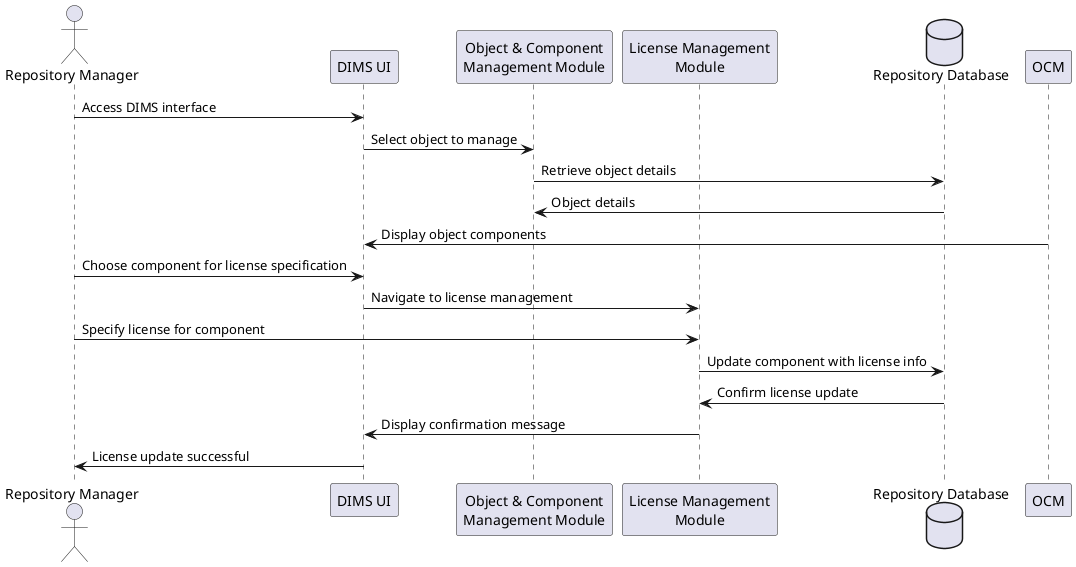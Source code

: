 @startuml
actor "Repository Manager" as RM
participant "DIMS UI" as UI
participant "Object & Component\nManagement Module" as OCMM
participant "License Management\nModule" as LMM
database "Repository Database" as DB

RM -> UI : Access DIMS interface
UI -> OCMM : Select object to manage
OCMM -> DB : Retrieve object details
DB -> OCMM : Object details
OCM -> UI : Display object components
RM -> UI : Choose component for license specification
UI -> LMM : Navigate to license management
RM -> LMM : Specify license for component
LMM -> DB : Update component with license info
DB -> LMM : Confirm license update
LMM -> UI : Display confirmation message
UI -> RM : License update successful

@enduml